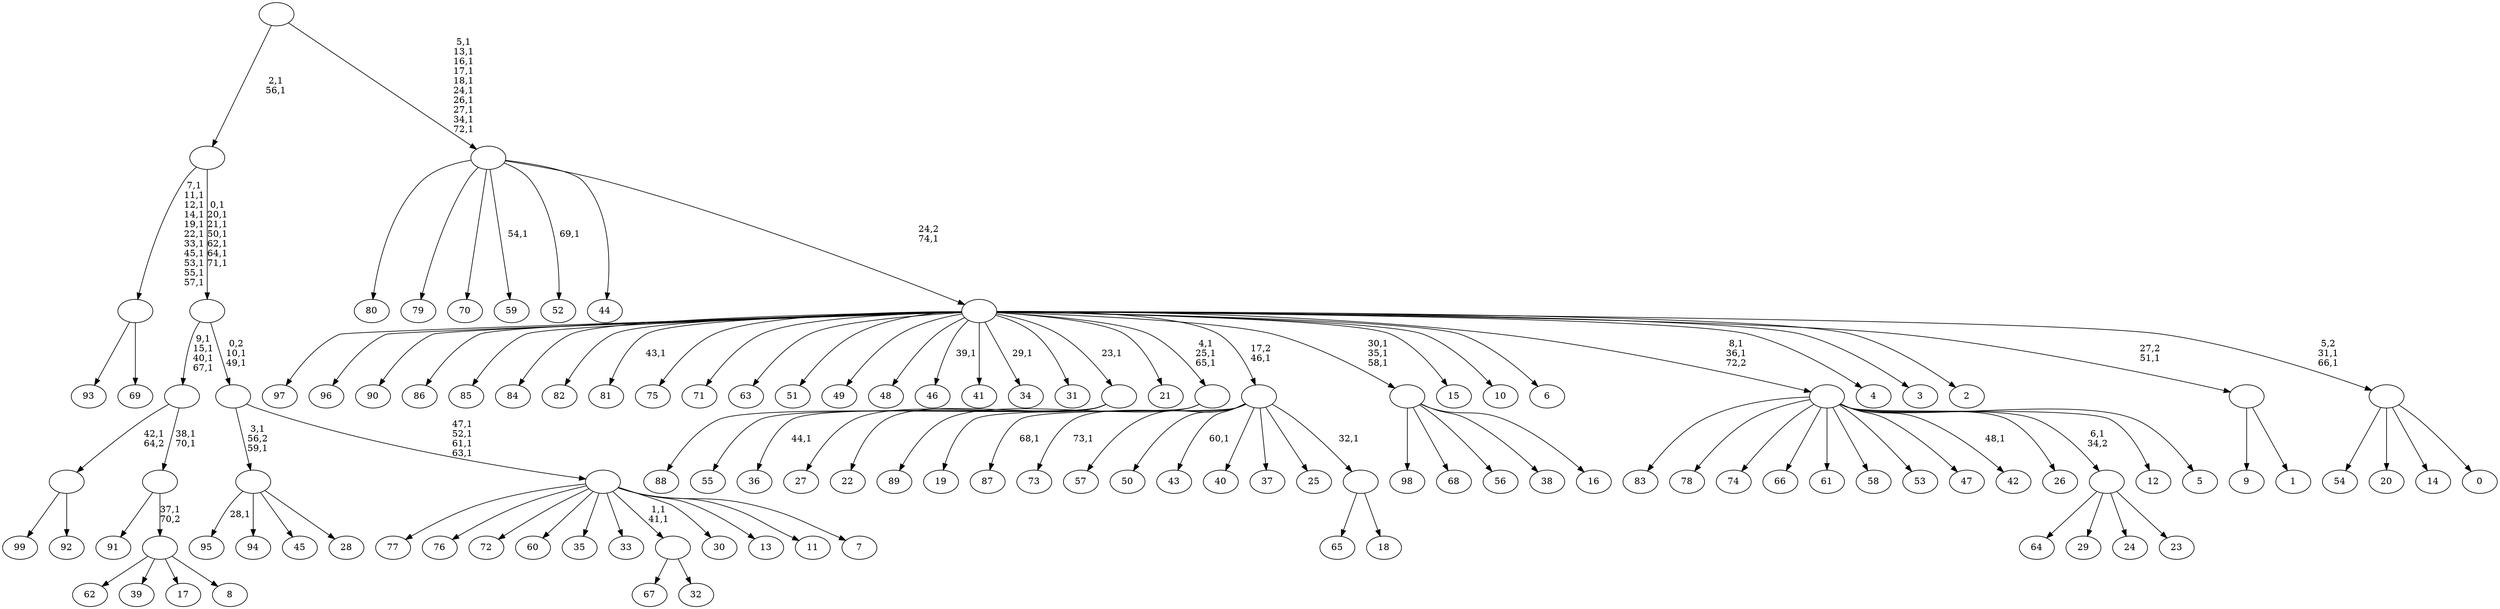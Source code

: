 digraph T {
	175 [label="99"]
	174 [label="98"]
	173 [label="97"]
	172 [label="96"]
	171 [label="95"]
	169 [label="94"]
	168 [label="93"]
	167 [label="92"]
	166 [label=""]
	165 [label="91"]
	164 [label="90"]
	163 [label="89"]
	162 [label="88"]
	161 [label="87"]
	159 [label="86"]
	158 [label="85"]
	157 [label="84"]
	156 [label="83"]
	155 [label="82"]
	154 [label="81"]
	152 [label="80"]
	151 [label="79"]
	150 [label="78"]
	149 [label="77"]
	148 [label="76"]
	147 [label="75"]
	146 [label="74"]
	145 [label="73"]
	143 [label="72"]
	142 [label="71"]
	141 [label="70"]
	140 [label="69"]
	139 [label=""]
	128 [label="68"]
	127 [label="67"]
	126 [label="66"]
	125 [label="65"]
	124 [label="64"]
	123 [label="63"]
	122 [label="62"]
	121 [label="61"]
	120 [label="60"]
	119 [label="59"]
	117 [label="58"]
	116 [label="57"]
	115 [label="56"]
	114 [label="55"]
	113 [label="54"]
	112 [label="53"]
	111 [label="52"]
	109 [label="51"]
	108 [label="50"]
	107 [label="49"]
	106 [label="48"]
	105 [label="47"]
	104 [label="46"]
	102 [label="45"]
	101 [label="44"]
	100 [label="43"]
	98 [label="42"]
	96 [label="41"]
	95 [label="40"]
	94 [label="39"]
	93 [label="38"]
	92 [label="37"]
	91 [label="36"]
	89 [label="35"]
	88 [label="34"]
	86 [label="33"]
	85 [label="32"]
	84 [label=""]
	82 [label="31"]
	81 [label="30"]
	80 [label="29"]
	79 [label="28"]
	78 [label=""]
	76 [label="27"]
	75 [label="26"]
	74 [label="25"]
	73 [label="24"]
	72 [label="23"]
	71 [label=""]
	70 [label="22"]
	69 [label=""]
	68 [label="21"]
	67 [label="20"]
	66 [label="19"]
	65 [label=""]
	62 [label="18"]
	61 [label=""]
	60 [label=""]
	59 [label="17"]
	58 [label="16"]
	57 [label=""]
	54 [label="15"]
	53 [label="14"]
	52 [label="13"]
	51 [label="12"]
	50 [label="11"]
	49 [label="10"]
	48 [label="9"]
	47 [label="8"]
	46 [label=""]
	45 [label=""]
	43 [label=""]
	39 [label="7"]
	38 [label=""]
	34 [label=""]
	32 [label=""]
	25 [label=""]
	23 [label="6"]
	22 [label="5"]
	21 [label=""]
	19 [label="4"]
	18 [label="3"]
	17 [label="2"]
	16 [label="1"]
	15 [label=""]
	14 [label="0"]
	13 [label=""]
	11 [label=""]
	10 [label=""]
	0 [label=""]
	166 -> 175 [label=""]
	166 -> 167 [label=""]
	139 -> 168 [label=""]
	139 -> 140 [label=""]
	84 -> 127 [label=""]
	84 -> 85 [label=""]
	78 -> 171 [label="28,1"]
	78 -> 169 [label=""]
	78 -> 102 [label=""]
	78 -> 79 [label=""]
	71 -> 124 [label=""]
	71 -> 80 [label=""]
	71 -> 73 [label=""]
	71 -> 72 [label=""]
	69 -> 91 [label="44,1"]
	69 -> 162 [label=""]
	69 -> 114 [label=""]
	69 -> 76 [label=""]
	69 -> 70 [label=""]
	65 -> 163 [label=""]
	65 -> 66 [label=""]
	61 -> 125 [label=""]
	61 -> 62 [label=""]
	60 -> 100 [label="60,1"]
	60 -> 145 [label="73,1"]
	60 -> 161 [label="68,1"]
	60 -> 116 [label=""]
	60 -> 108 [label=""]
	60 -> 95 [label=""]
	60 -> 92 [label=""]
	60 -> 74 [label=""]
	60 -> 61 [label="32,1"]
	57 -> 174 [label=""]
	57 -> 128 [label=""]
	57 -> 115 [label=""]
	57 -> 93 [label=""]
	57 -> 58 [label=""]
	46 -> 122 [label=""]
	46 -> 94 [label=""]
	46 -> 59 [label=""]
	46 -> 47 [label=""]
	45 -> 165 [label=""]
	45 -> 46 [label="37,1\n70,2"]
	43 -> 45 [label="38,1\n70,1"]
	43 -> 166 [label="42,1\n64,2"]
	38 -> 84 [label="1,1\n41,1"]
	38 -> 149 [label=""]
	38 -> 148 [label=""]
	38 -> 143 [label=""]
	38 -> 120 [label=""]
	38 -> 89 [label=""]
	38 -> 86 [label=""]
	38 -> 81 [label=""]
	38 -> 52 [label=""]
	38 -> 50 [label=""]
	38 -> 39 [label=""]
	34 -> 38 [label="47,1\n52,1\n61,1\n63,1"]
	34 -> 78 [label="3,1\n56,2\n59,1"]
	32 -> 34 [label="0,2\n10,1\n49,1"]
	32 -> 43 [label="9,1\n15,1\n40,1\n67,1"]
	25 -> 32 [label="0,1\n20,1\n21,1\n50,1\n62,1\n64,1\n71,1"]
	25 -> 139 [label="7,1\n11,1\n12,1\n14,1\n19,1\n22,1\n33,1\n45,1\n53,1\n55,1\n57,1"]
	21 -> 98 [label="48,1"]
	21 -> 156 [label=""]
	21 -> 150 [label=""]
	21 -> 146 [label=""]
	21 -> 126 [label=""]
	21 -> 121 [label=""]
	21 -> 117 [label=""]
	21 -> 112 [label=""]
	21 -> 105 [label=""]
	21 -> 75 [label=""]
	21 -> 71 [label="6,1\n34,2"]
	21 -> 51 [label=""]
	21 -> 22 [label=""]
	15 -> 48 [label=""]
	15 -> 16 [label=""]
	13 -> 113 [label=""]
	13 -> 67 [label=""]
	13 -> 53 [label=""]
	13 -> 14 [label=""]
	11 -> 13 [label="5,2\n31,1\n66,1"]
	11 -> 21 [label="8,1\n36,1\n72,2"]
	11 -> 57 [label="30,1\n35,1\n58,1"]
	11 -> 65 [label="4,1\n25,1\n65,1"]
	11 -> 88 [label="29,1"]
	11 -> 104 [label="39,1"]
	11 -> 154 [label="43,1"]
	11 -> 173 [label=""]
	11 -> 172 [label=""]
	11 -> 164 [label=""]
	11 -> 159 [label=""]
	11 -> 158 [label=""]
	11 -> 157 [label=""]
	11 -> 155 [label=""]
	11 -> 147 [label=""]
	11 -> 142 [label=""]
	11 -> 123 [label=""]
	11 -> 109 [label=""]
	11 -> 107 [label=""]
	11 -> 106 [label=""]
	11 -> 96 [label=""]
	11 -> 82 [label=""]
	11 -> 69 [label="23,1"]
	11 -> 68 [label=""]
	11 -> 60 [label="17,2\n46,1"]
	11 -> 54 [label=""]
	11 -> 49 [label=""]
	11 -> 23 [label=""]
	11 -> 19 [label=""]
	11 -> 18 [label=""]
	11 -> 17 [label=""]
	11 -> 15 [label="27,2\n51,1"]
	10 -> 111 [label="69,1"]
	10 -> 119 [label="54,1"]
	10 -> 152 [label=""]
	10 -> 151 [label=""]
	10 -> 141 [label=""]
	10 -> 101 [label=""]
	10 -> 11 [label="24,2\n74,1"]
	0 -> 10 [label="5,1\n13,1\n16,1\n17,1\n18,1\n24,1\n26,1\n27,1\n34,1\n72,1"]
	0 -> 25 [label="2,1\n56,1"]
}
